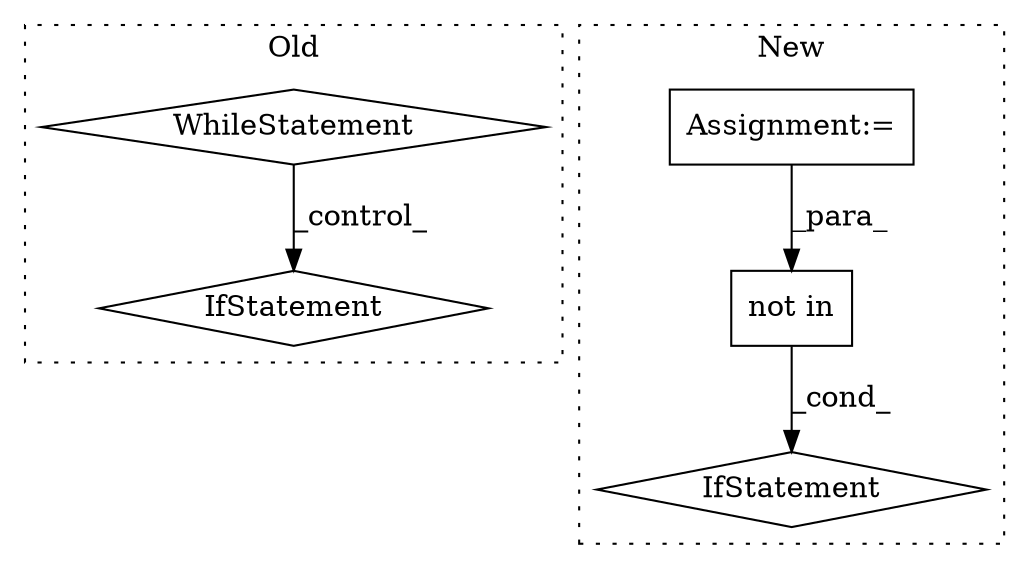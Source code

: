 digraph G {
subgraph cluster0 {
1 [label="WhileStatement" a="61" s="8112,8134" l="7,2" shape="diamond"];
4 [label="IfStatement" a="25" s="8146,8177" l="4,2" shape="diamond"];
label = "Old";
style="dotted";
}
subgraph cluster1 {
2 [label="not in" a="108" s="8092" l="17" shape="box"];
3 [label="IfStatement" a="25" s="8084,8109" l="8,2" shape="diamond"];
5 [label="Assignment:=" a="7" s="8041" l="1" shape="box"];
label = "New";
style="dotted";
}
1 -> 4 [label="_control_"];
2 -> 3 [label="_cond_"];
5 -> 2 [label="_para_"];
}